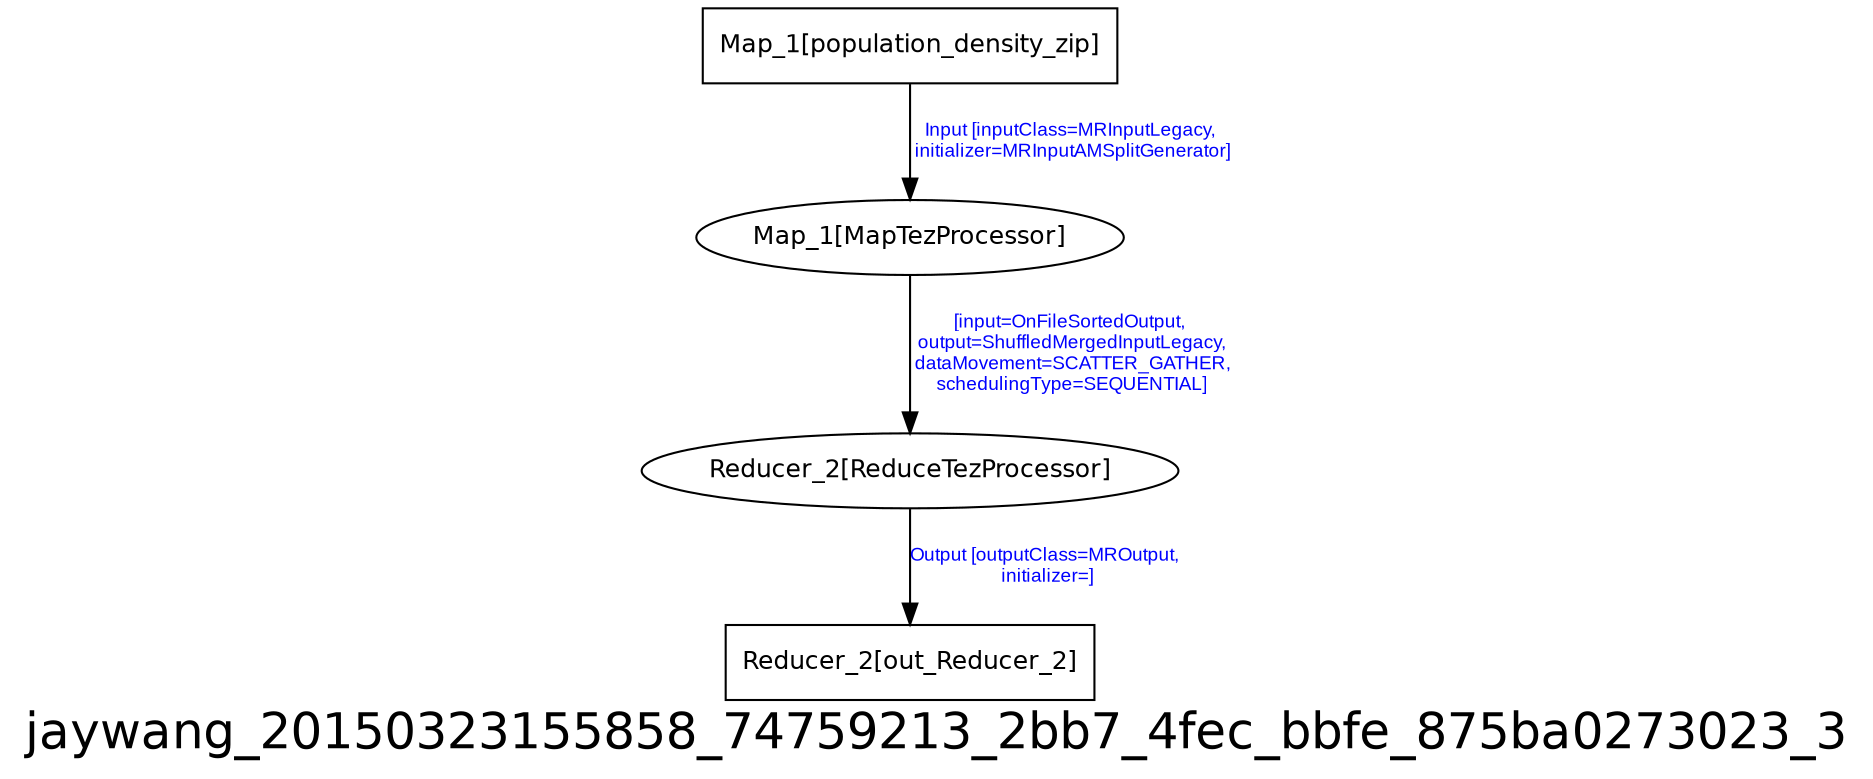 digraph jaywang_20150323155858_74759213_2bb7_4fec_bbfe_875ba0273023_3 {
graph [ label="jaywang_20150323155858_74759213_2bb7_4fec_bbfe_875ba0273023_3", fontsize=24, fontname=Helvetica];
node [fontsize=12, fontname=Helvetica];
edge [fontsize=9, fontcolor=blue, fontname=Arial];
"jaywang_20150323155858_74759213_2bb7_4fec_bbfe_875ba0273023_3.Reducer_2_out_Reducer_2" [ label = "Reducer_2[out_Reducer_2]", shape = "box" ];
"jaywang_20150323155858_74759213_2bb7_4fec_bbfe_875ba0273023_3.Map_1" [ label = "Map_1[MapTezProcessor]" ];
"jaywang_20150323155858_74759213_2bb7_4fec_bbfe_875ba0273023_3.Map_1" -> "jaywang_20150323155858_74759213_2bb7_4fec_bbfe_875ba0273023_3.Reducer_2" [ label = "[input=OnFileSortedOutput,\n output=ShuffledMergedInputLegacy,\n dataMovement=SCATTER_GATHER,\n schedulingType=SEQUENTIAL]" ];
"jaywang_20150323155858_74759213_2bb7_4fec_bbfe_875ba0273023_3.Reducer_2" [ label = "Reducer_2[ReduceTezProcessor]" ];
"jaywang_20150323155858_74759213_2bb7_4fec_bbfe_875ba0273023_3.Reducer_2" -> "jaywang_20150323155858_74759213_2bb7_4fec_bbfe_875ba0273023_3.Reducer_2_out_Reducer_2" [ label = "Output [outputClass=MROutput,\n initializer=]" ];
"jaywang_20150323155858_74759213_2bb7_4fec_bbfe_875ba0273023_3.Map_1_population_density_zip" [ label = "Map_1[population_density_zip]", shape = "box" ];
"jaywang_20150323155858_74759213_2bb7_4fec_bbfe_875ba0273023_3.Map_1_population_density_zip" -> "jaywang_20150323155858_74759213_2bb7_4fec_bbfe_875ba0273023_3.Map_1" [ label = "Input [inputClass=MRInputLegacy,\n initializer=MRInputAMSplitGenerator]" ];
}
